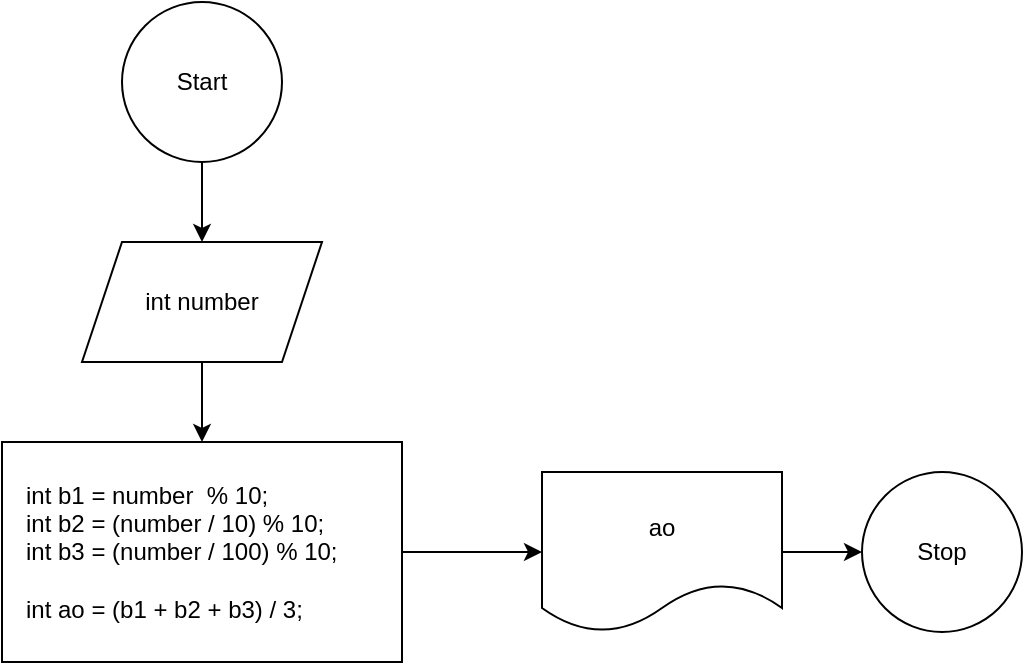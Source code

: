 <mxfile>
    <diagram id="uJOaMDmc9m0WZ1MnCHug" name="Page-1">
        <mxGraphModel dx="1267" dy="549" grid="1" gridSize="10" guides="1" tooltips="1" connect="1" arrows="1" fold="1" page="1" pageScale="1" pageWidth="1100" pageHeight="850" math="0" shadow="0">
            <root>
                <mxCell id="0"/>
                <mxCell id="1" parent="0"/>
                <mxCell id="5" value="" style="edgeStyle=none;html=1;" edge="1" parent="1" source="2" target="3">
                    <mxGeometry relative="1" as="geometry"/>
                </mxCell>
                <mxCell id="2" value="Start&lt;br&gt;" style="ellipse;whiteSpace=wrap;html=1;" vertex="1" parent="1">
                    <mxGeometry x="310" y="90" width="80" height="80" as="geometry"/>
                </mxCell>
                <mxCell id="7" value="" style="edgeStyle=none;html=1;" edge="1" parent="1" source="3" target="6">
                    <mxGeometry relative="1" as="geometry"/>
                </mxCell>
                <mxCell id="3" value="int number" style="shape=parallelogram;perimeter=parallelogramPerimeter;whiteSpace=wrap;html=1;fixedSize=1;" vertex="1" parent="1">
                    <mxGeometry x="290" y="210" width="120" height="60" as="geometry"/>
                </mxCell>
                <mxCell id="9" value="" style="edgeStyle=none;html=1;" edge="1" parent="1" source="6" target="8">
                    <mxGeometry relative="1" as="geometry"/>
                </mxCell>
                <mxCell id="6" value="&lt;div style=&quot;text-align: justify;&quot;&gt;&lt;span style=&quot;background-color: initial;&quot;&gt;&amp;nbsp; &amp;nbsp;int b1 = number&amp;nbsp; % 10;&lt;/span&gt;&lt;/div&gt;&lt;div style=&quot;text-align: justify;&quot;&gt;&lt;span style=&quot;background-color: initial;&quot;&gt;&amp;nbsp; &amp;nbsp;int b2 = (number / 10) % 10;&lt;/span&gt;&lt;/div&gt;&lt;div style=&quot;text-align: justify;&quot;&gt;&lt;span style=&quot;background-color: initial;&quot;&gt;&amp;nbsp; &amp;nbsp;int b3 = (number / 100) % 10;&lt;/span&gt;&lt;/div&gt;&lt;div style=&quot;text-align: justify;&quot;&gt;&lt;span style=&quot;background-color: initial;&quot;&gt;&lt;br&gt;&lt;/span&gt;&lt;/div&gt;&lt;div style=&quot;text-align: justify;&quot;&gt;&lt;span style=&quot;background-color: initial;&quot;&gt;&amp;nbsp; &amp;nbsp;int ao = (b1 + b2 + b3) / 3;&lt;/span&gt;&lt;/div&gt;" style="whiteSpace=wrap;html=1;align=left;" vertex="1" parent="1">
                    <mxGeometry x="250" y="310" width="200" height="110" as="geometry"/>
                </mxCell>
                <mxCell id="11" value="" style="edgeStyle=none;html=1;" edge="1" parent="1" source="8" target="10">
                    <mxGeometry relative="1" as="geometry"/>
                </mxCell>
                <mxCell id="8" value="ao" style="shape=document;whiteSpace=wrap;html=1;boundedLbl=1;" vertex="1" parent="1">
                    <mxGeometry x="520" y="325" width="120" height="80" as="geometry"/>
                </mxCell>
                <mxCell id="10" value="Stop" style="ellipse;whiteSpace=wrap;html=1;" vertex="1" parent="1">
                    <mxGeometry x="680" y="325" width="80" height="80" as="geometry"/>
                </mxCell>
            </root>
        </mxGraphModel>
    </diagram>
</mxfile>